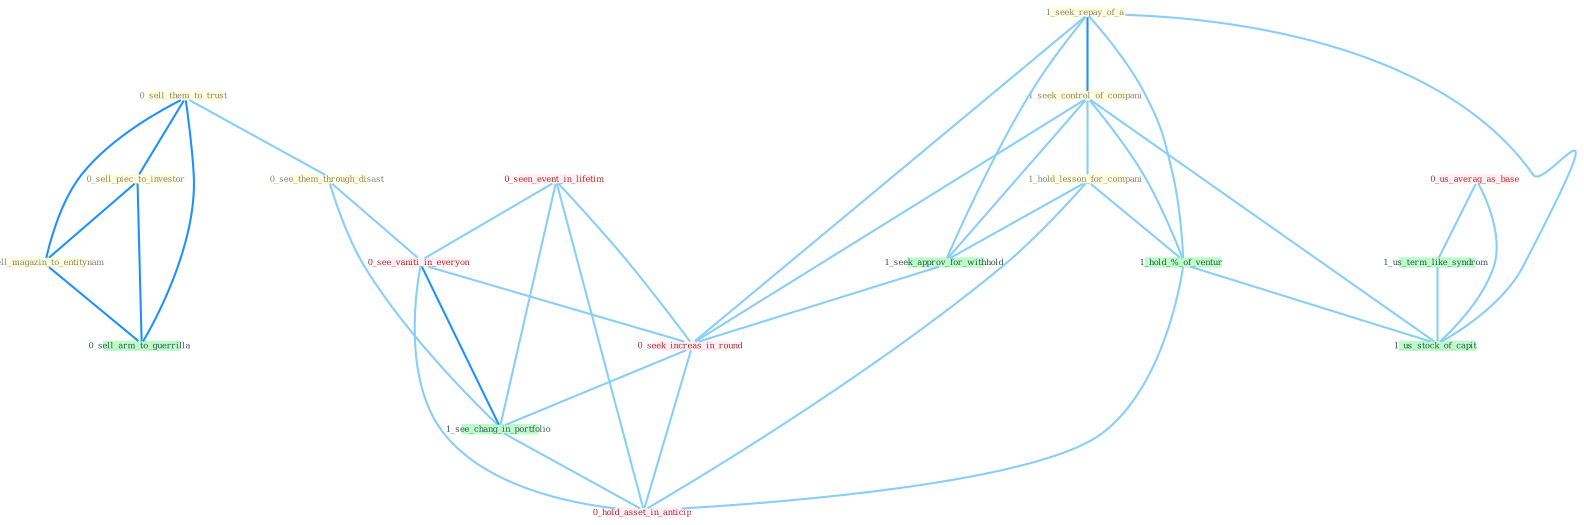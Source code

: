 Graph G{ 
    node
    [shape=polygon,style=filled,width=.5,height=.06,color="#BDFCC9",fixedsize=true,fontsize=4,
    fontcolor="#2f4f4f"];
    {node
    [color="#ffffe0", fontcolor="#8b7d6b"] "0_sell_them_to_trust " "1_seek_repay_of_a " "0_see_them_through_disast " "1_seek_control_of_compani " "0_sell_piec_to_investor " "0_sell_magazin_to_entitynam " "1_hold_lesson_for_compani "}
{node [color="#fff0f5", fontcolor="#b22222"] "0_seen_event_in_lifetim " "0_us_averag_as_base " "0_see_vaniti_in_everyon " "0_seek_increas_in_round " "0_hold_asset_in_anticip "}
edge [color="#B0E2FF"];

	"0_sell_them_to_trust " -- "0_see_them_through_disast " [w="1", color="#87cefa" ];
	"0_sell_them_to_trust " -- "0_sell_piec_to_investor " [w="2", color="#1e90ff" , len=0.8];
	"0_sell_them_to_trust " -- "0_sell_magazin_to_entitynam " [w="2", color="#1e90ff" , len=0.8];
	"0_sell_them_to_trust " -- "0_sell_arm_to_guerrilla " [w="2", color="#1e90ff" , len=0.8];
	"1_seek_repay_of_a " -- "1_seek_control_of_compani " [w="2", color="#1e90ff" , len=0.8];
	"1_seek_repay_of_a " -- "1_seek_approv_for_withhold " [w="1", color="#87cefa" ];
	"1_seek_repay_of_a " -- "1_hold_%_of_ventur " [w="1", color="#87cefa" ];
	"1_seek_repay_of_a " -- "0_seek_increas_in_round " [w="1", color="#87cefa" ];
	"1_seek_repay_of_a " -- "1_us_stock_of_capit " [w="1", color="#87cefa" ];
	"0_see_them_through_disast " -- "0_see_vaniti_in_everyon " [w="1", color="#87cefa" ];
	"0_see_them_through_disast " -- "1_see_chang_in_portfolio " [w="1", color="#87cefa" ];
	"1_seek_control_of_compani " -- "1_hold_lesson_for_compani " [w="1", color="#87cefa" ];
	"1_seek_control_of_compani " -- "1_seek_approv_for_withhold " [w="1", color="#87cefa" ];
	"1_seek_control_of_compani " -- "1_hold_%_of_ventur " [w="1", color="#87cefa" ];
	"1_seek_control_of_compani " -- "0_seek_increas_in_round " [w="1", color="#87cefa" ];
	"1_seek_control_of_compani " -- "1_us_stock_of_capit " [w="1", color="#87cefa" ];
	"0_sell_piec_to_investor " -- "0_sell_magazin_to_entitynam " [w="2", color="#1e90ff" , len=0.8];
	"0_sell_piec_to_investor " -- "0_sell_arm_to_guerrilla " [w="2", color="#1e90ff" , len=0.8];
	"0_sell_magazin_to_entitynam " -- "0_sell_arm_to_guerrilla " [w="2", color="#1e90ff" , len=0.8];
	"1_hold_lesson_for_compani " -- "1_seek_approv_for_withhold " [w="1", color="#87cefa" ];
	"1_hold_lesson_for_compani " -- "1_hold_%_of_ventur " [w="1", color="#87cefa" ];
	"1_hold_lesson_for_compani " -- "0_hold_asset_in_anticip " [w="1", color="#87cefa" ];
	"0_seen_event_in_lifetim " -- "0_see_vaniti_in_everyon " [w="1", color="#87cefa" ];
	"0_seen_event_in_lifetim " -- "0_seek_increas_in_round " [w="1", color="#87cefa" ];
	"0_seen_event_in_lifetim " -- "1_see_chang_in_portfolio " [w="1", color="#87cefa" ];
	"0_seen_event_in_lifetim " -- "0_hold_asset_in_anticip " [w="1", color="#87cefa" ];
	"0_us_averag_as_base " -- "1_us_term_like_syndrom " [w="1", color="#87cefa" ];
	"0_us_averag_as_base " -- "1_us_stock_of_capit " [w="1", color="#87cefa" ];
	"1_us_term_like_syndrom " -- "1_us_stock_of_capit " [w="1", color="#87cefa" ];
	"1_seek_approv_for_withhold " -- "0_seek_increas_in_round " [w="1", color="#87cefa" ];
	"1_hold_%_of_ventur " -- "1_us_stock_of_capit " [w="1", color="#87cefa" ];
	"1_hold_%_of_ventur " -- "0_hold_asset_in_anticip " [w="1", color="#87cefa" ];
	"0_see_vaniti_in_everyon " -- "0_seek_increas_in_round " [w="1", color="#87cefa" ];
	"0_see_vaniti_in_everyon " -- "1_see_chang_in_portfolio " [w="2", color="#1e90ff" , len=0.8];
	"0_see_vaniti_in_everyon " -- "0_hold_asset_in_anticip " [w="1", color="#87cefa" ];
	"0_seek_increas_in_round " -- "1_see_chang_in_portfolio " [w="1", color="#87cefa" ];
	"0_seek_increas_in_round " -- "0_hold_asset_in_anticip " [w="1", color="#87cefa" ];
	"1_see_chang_in_portfolio " -- "0_hold_asset_in_anticip " [w="1", color="#87cefa" ];
}